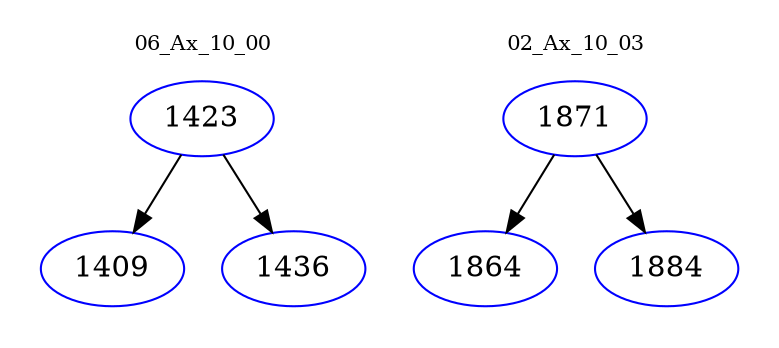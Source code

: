 digraph{
subgraph cluster_0 {
color = white
label = "06_Ax_10_00";
fontsize=10;
T0_1423 [label="1423", color="blue"]
T0_1423 -> T0_1409 [color="black"]
T0_1409 [label="1409", color="blue"]
T0_1423 -> T0_1436 [color="black"]
T0_1436 [label="1436", color="blue"]
}
subgraph cluster_1 {
color = white
label = "02_Ax_10_03";
fontsize=10;
T1_1871 [label="1871", color="blue"]
T1_1871 -> T1_1864 [color="black"]
T1_1864 [label="1864", color="blue"]
T1_1871 -> T1_1884 [color="black"]
T1_1884 [label="1884", color="blue"]
}
}
